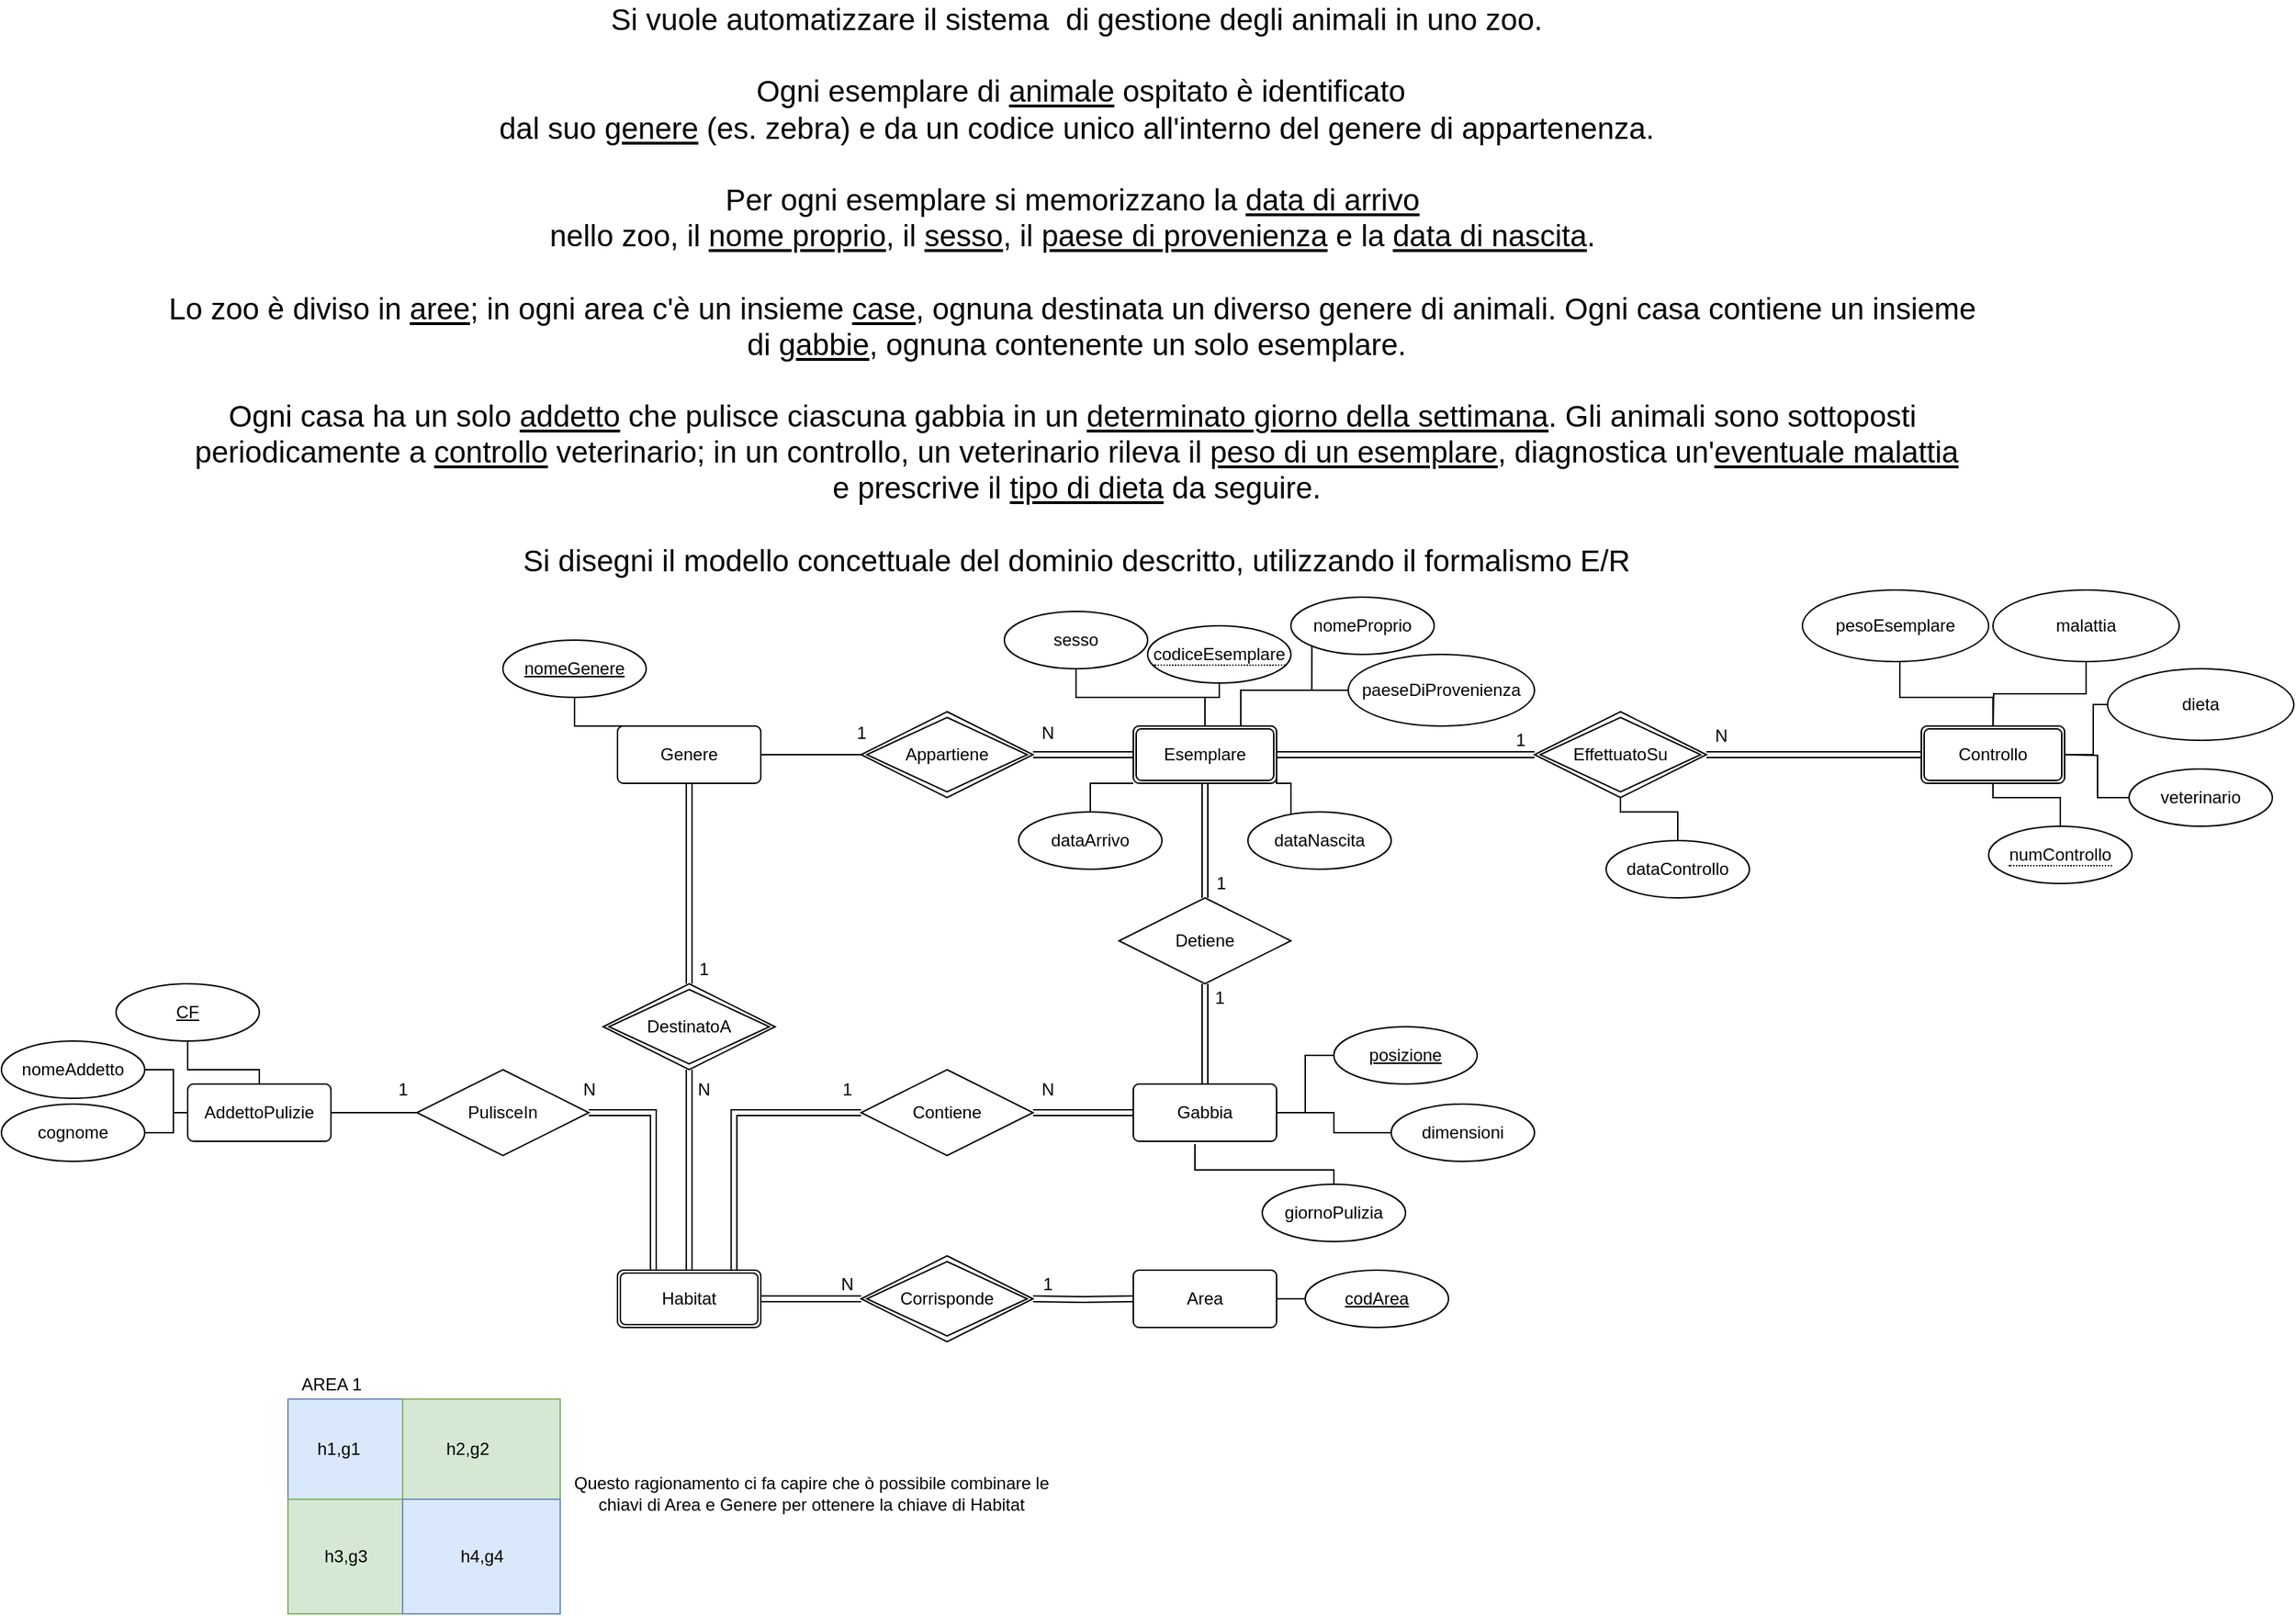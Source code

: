<mxfile version="13.0.1" type="device"><diagram id="q0JTB-GfVeCKMsjpY5aI" name="Page-1"><mxGraphModel dx="946" dy="1640" grid="1" gridSize="10" guides="1" tooltips="1" connect="1" arrows="1" fold="1" page="1" pageScale="1" pageWidth="1091" pageHeight="1011" math="0" shadow="0"><root><mxCell id="0"/><mxCell id="1" parent="0"/><mxCell id="TRV-0-cWPBI3vSq-Ukxo-1" value="&lt;span style=&quot;font-size: 21px&quot;&gt;Si vuole automatizzare il sistema&amp;nbsp; di gestione degli animali in uno zoo.&lt;br&gt;&lt;br&gt;&amp;nbsp;Ogni esemplare di &lt;u&gt;animale&lt;/u&gt; ospitato è identificato&lt;br&gt;dal suo &lt;u&gt;genere&lt;/u&gt; (es. zebra) e da un codice unico all'interno del genere di appartenenza. &lt;br&gt;&lt;br&gt;Per ogni esemplare si memorizzano la &lt;u&gt;data di arrivo&lt;/u&gt;&amp;nbsp;&lt;br&gt;nello zoo, il &lt;u&gt;nome proprio&lt;/u&gt;, il &lt;u&gt;sesso&lt;/u&gt;, il &lt;u&gt;paese di provenienza&lt;/u&gt; e la &lt;u&gt;data di nascita&lt;/u&gt;.&amp;nbsp;&lt;br&gt;&lt;br&gt;Lo zoo è diviso in &lt;u&gt;aree&lt;/u&gt;; in ogni area c'è un insieme &lt;u&gt;case&lt;/u&gt;, ognuna destinata un diverso genere di animali. Ogni casa contiene un insieme&amp;nbsp;&lt;br&gt;di &lt;u&gt;gabbie&lt;/u&gt;, ognuna contenente un solo esemplare.&lt;br&gt;&lt;br&gt;Ogni casa ha un solo &lt;u&gt;addetto&lt;/u&gt; che pulisce ciascuna gabbia in un &lt;u&gt;determinato giorno della settimana&lt;/u&gt;. Gli animali sono sottoposti&amp;nbsp;&lt;br&gt;periodicamente a &lt;u&gt;controllo&lt;/u&gt; veterinario; in un controllo, un veterinario rileva il &lt;u&gt;peso di un esemplare&lt;/u&gt;, diagnostica un'&lt;u&gt;eventuale malattia&lt;/u&gt;&lt;br&gt;e prescrive il &lt;u&gt;tipo di dieta&lt;/u&gt; da seguire.&lt;br&gt;&lt;br&gt;Si disegni il modello concettuale del dominio descritto, utilizzando il formalismo E/R&lt;br&gt;&lt;/span&gt;" style="text;html=1;align=center;verticalAlign=middle;resizable=0;points=[];autosize=1;" parent="1" vertex="1"><mxGeometry x="360" y="35" width="1280" height="280" as="geometry"/></mxCell><mxCell id="2EuzCv6jawHInFEN8cXj-135" style="edgeStyle=orthogonalEdgeStyle;rounded=0;orthogonalLoop=1;jettySize=auto;html=1;entryX=0.5;entryY=1;entryDx=0;entryDy=0;endArrow=none;endFill=0;" edge="1" parent="1" source="2EuzCv6jawHInFEN8cXj-121" target="2EuzCv6jawHInFEN8cXj-133"><mxGeometry relative="1" as="geometry"/></mxCell><mxCell id="2EuzCv6jawHInFEN8cXj-136" style="edgeStyle=orthogonalEdgeStyle;rounded=0;orthogonalLoop=1;jettySize=auto;html=1;endArrow=none;endFill=0;" edge="1" parent="1" source="2EuzCv6jawHInFEN8cXj-121" target="2EuzCv6jawHInFEN8cXj-130"><mxGeometry relative="1" as="geometry"/></mxCell><mxCell id="2EuzCv6jawHInFEN8cXj-137" style="edgeStyle=orthogonalEdgeStyle;rounded=0;orthogonalLoop=1;jettySize=auto;html=1;entryX=0;entryY=0.5;entryDx=0;entryDy=0;endArrow=none;endFill=0;exitX=0.75;exitY=0;exitDx=0;exitDy=0;" edge="1" parent="1" source="2EuzCv6jawHInFEN8cXj-121" target="2EuzCv6jawHInFEN8cXj-131"><mxGeometry relative="1" as="geometry"/></mxCell><mxCell id="2EuzCv6jawHInFEN8cXj-138" style="edgeStyle=orthogonalEdgeStyle;rounded=0;orthogonalLoop=1;jettySize=auto;html=1;entryX=0;entryY=1;entryDx=0;entryDy=0;endArrow=none;endFill=0;exitX=0.75;exitY=0;exitDx=0;exitDy=0;" edge="1" parent="1" source="2EuzCv6jawHInFEN8cXj-121" target="2EuzCv6jawHInFEN8cXj-132"><mxGeometry relative="1" as="geometry"/></mxCell><mxCell id="2EuzCv6jawHInFEN8cXj-139" style="edgeStyle=orthogonalEdgeStyle;rounded=0;orthogonalLoop=1;jettySize=auto;html=1;entryX=0.5;entryY=0;entryDx=0;entryDy=0;endArrow=none;endFill=0;exitX=1;exitY=0.75;exitDx=0;exitDy=0;" edge="1" parent="1" source="2EuzCv6jawHInFEN8cXj-121" target="2EuzCv6jawHInFEN8cXj-134"><mxGeometry relative="1" as="geometry"><Array as="points"><mxPoint x="1140" y="520"/><mxPoint x="1150" y="520"/><mxPoint x="1150" y="546"/><mxPoint x="1170" y="546"/></Array></mxGeometry></mxCell><mxCell id="2EuzCv6jawHInFEN8cXj-203" style="edgeStyle=orthogonalEdgeStyle;rounded=0;orthogonalLoop=1;jettySize=auto;html=1;endArrow=none;endFill=0;shape=link;" edge="1" parent="1" source="2EuzCv6jawHInFEN8cXj-121"><mxGeometry relative="1" as="geometry"><mxPoint x="1320" y="500" as="targetPoint"/></mxGeometry></mxCell><mxCell id="2EuzCv6jawHInFEN8cXj-121" value="Esemplare" style="shape=ext;double=1;rounded=1;arcSize=10;whiteSpace=wrap;html=1;align=center;" vertex="1" parent="1"><mxGeometry x="1040" y="480" width="100" height="40" as="geometry"/></mxCell><mxCell id="2EuzCv6jawHInFEN8cXj-127" style="edgeStyle=orthogonalEdgeStyle;rounded=0;orthogonalLoop=1;jettySize=auto;html=1;entryX=0;entryY=0.5;entryDx=0;entryDy=0;endArrow=none;endFill=0;" edge="1" parent="1" source="2EuzCv6jawHInFEN8cXj-123" target="2EuzCv6jawHInFEN8cXj-126"><mxGeometry relative="1" as="geometry"/></mxCell><mxCell id="2EuzCv6jawHInFEN8cXj-123" value="Genere" style="rounded=1;arcSize=10;whiteSpace=wrap;html=1;align=center;" vertex="1" parent="1"><mxGeometry x="680" y="480" width="100" height="40" as="geometry"/></mxCell><mxCell id="2EuzCv6jawHInFEN8cXj-125" style="edgeStyle=orthogonalEdgeStyle;rounded=0;orthogonalLoop=1;jettySize=auto;html=1;entryX=0.25;entryY=0;entryDx=0;entryDy=0;endArrow=none;endFill=0;" edge="1" parent="1" source="2EuzCv6jawHInFEN8cXj-124" target="2EuzCv6jawHInFEN8cXj-123"><mxGeometry relative="1" as="geometry"/></mxCell><mxCell id="2EuzCv6jawHInFEN8cXj-124" value="nomeGenere" style="ellipse;whiteSpace=wrap;html=1;align=center;fontStyle=4;" vertex="1" parent="1"><mxGeometry x="600" y="420" width="100" height="40" as="geometry"/></mxCell><mxCell id="2EuzCv6jawHInFEN8cXj-128" style="edgeStyle=orthogonalEdgeStyle;rounded=0;orthogonalLoop=1;jettySize=auto;html=1;entryX=0;entryY=0.5;entryDx=0;entryDy=0;endArrow=none;endFill=0;shape=link;" edge="1" parent="1" source="2EuzCv6jawHInFEN8cXj-126" target="2EuzCv6jawHInFEN8cXj-121"><mxGeometry relative="1" as="geometry"/></mxCell><mxCell id="2EuzCv6jawHInFEN8cXj-126" value="Appartiene" style="shape=rhombus;double=1;perimeter=rhombusPerimeter;whiteSpace=wrap;html=1;align=center;" vertex="1" parent="1"><mxGeometry x="850" y="470" width="120" height="60" as="geometry"/></mxCell><mxCell id="2EuzCv6jawHInFEN8cXj-130" value="&lt;span style=&quot;border-bottom: 1px dotted&quot;&gt;codiceEsemplare&lt;br&gt;&lt;/span&gt;" style="ellipse;whiteSpace=wrap;html=1;align=center;" vertex="1" parent="1"><mxGeometry x="1050" y="410" width="100" height="40" as="geometry"/></mxCell><mxCell id="2EuzCv6jawHInFEN8cXj-131" value="paeseDiProvenienza" style="ellipse;whiteSpace=wrap;html=1;align=center;" vertex="1" parent="1"><mxGeometry x="1190" y="430" width="130" height="50" as="geometry"/></mxCell><mxCell id="2EuzCv6jawHInFEN8cXj-132" value="nomeProprio" style="ellipse;whiteSpace=wrap;html=1;align=center;" vertex="1" parent="1"><mxGeometry x="1150" y="390" width="100" height="40" as="geometry"/></mxCell><mxCell id="2EuzCv6jawHInFEN8cXj-133" value="sesso" style="ellipse;whiteSpace=wrap;html=1;align=center;" vertex="1" parent="1"><mxGeometry x="950" y="400" width="100" height="40" as="geometry"/></mxCell><mxCell id="2EuzCv6jawHInFEN8cXj-134" value="dataNascita" style="ellipse;whiteSpace=wrap;html=1;align=center;" vertex="1" parent="1"><mxGeometry x="1120" y="540" width="100" height="40" as="geometry"/></mxCell><mxCell id="2EuzCv6jawHInFEN8cXj-148" style="edgeStyle=orthogonalEdgeStyle;rounded=0;orthogonalLoop=1;jettySize=auto;html=1;entryX=0;entryY=0.5;entryDx=0;entryDy=0;endArrow=none;endFill=0;" edge="1" parent="1" source="2EuzCv6jawHInFEN8cXj-140" target="2EuzCv6jawHInFEN8cXj-147"><mxGeometry relative="1" as="geometry"/></mxCell><mxCell id="2EuzCv6jawHInFEN8cXj-140" value="Area" style="rounded=1;arcSize=10;whiteSpace=wrap;html=1;align=center;" vertex="1" parent="1"><mxGeometry x="1040" y="860" width="100" height="40" as="geometry"/></mxCell><mxCell id="2EuzCv6jawHInFEN8cXj-141" value="N" style="text;html=1;align=center;verticalAlign=middle;resizable=0;points=[];autosize=1;" vertex="1" parent="1"><mxGeometry x="970" y="475" width="20" height="20" as="geometry"/></mxCell><mxCell id="2EuzCv6jawHInFEN8cXj-142" value="1" style="text;html=1;align=center;verticalAlign=middle;resizable=0;points=[];autosize=1;" vertex="1" parent="1"><mxGeometry x="840" y="475" width="20" height="20" as="geometry"/></mxCell><mxCell id="2EuzCv6jawHInFEN8cXj-170" style="edgeStyle=orthogonalEdgeStyle;rounded=0;orthogonalLoop=1;jettySize=auto;html=1;entryX=1;entryY=0.5;entryDx=0;entryDy=0;endArrow=none;endFill=0;shape=link;" edge="1" parent="1" source="2EuzCv6jawHInFEN8cXj-146" target="2EuzCv6jawHInFEN8cXj-167"><mxGeometry relative="1" as="geometry"/></mxCell><mxCell id="2EuzCv6jawHInFEN8cXj-146" value="Gabbia" style="rounded=1;arcSize=10;whiteSpace=wrap;html=1;align=center;" vertex="1" parent="1"><mxGeometry x="1040" y="730" width="100" height="40" as="geometry"/></mxCell><mxCell id="2EuzCv6jawHInFEN8cXj-147" value="codArea" style="ellipse;whiteSpace=wrap;html=1;align=center;fontStyle=4;" vertex="1" parent="1"><mxGeometry x="1160" y="860" width="100" height="40" as="geometry"/></mxCell><mxCell id="2EuzCv6jawHInFEN8cXj-150" style="edgeStyle=orthogonalEdgeStyle;rounded=0;orthogonalLoop=1;jettySize=auto;html=1;entryX=0;entryY=0.5;entryDx=0;entryDy=0;endArrow=none;endFill=0;shape=link;" edge="1" parent="1" target="2EuzCv6jawHInFEN8cXj-140"><mxGeometry relative="1" as="geometry"><mxPoint x="970" y="880" as="sourcePoint"/></mxGeometry></mxCell><mxCell id="2EuzCv6jawHInFEN8cXj-151" style="edgeStyle=orthogonalEdgeStyle;rounded=0;orthogonalLoop=1;jettySize=auto;html=1;endArrow=none;endFill=0;shape=link;" edge="1" parent="1"><mxGeometry relative="1" as="geometry"><mxPoint x="850" y="880" as="sourcePoint"/><mxPoint x="770" y="880" as="targetPoint"/></mxGeometry></mxCell><mxCell id="2EuzCv6jawHInFEN8cXj-152" value="N" style="text;html=1;align=center;verticalAlign=middle;resizable=0;points=[];autosize=1;" vertex="1" parent="1"><mxGeometry x="830" y="860" width="20" height="20" as="geometry"/></mxCell><mxCell id="2EuzCv6jawHInFEN8cXj-153" value="1" style="text;html=1;align=center;verticalAlign=middle;resizable=0;points=[];autosize=1;" vertex="1" parent="1"><mxGeometry x="970" y="860" width="20" height="20" as="geometry"/></mxCell><mxCell id="2EuzCv6jawHInFEN8cXj-156" value="Corrisponde" style="shape=rhombus;double=1;perimeter=rhombusPerimeter;whiteSpace=wrap;html=1;align=center;" vertex="1" parent="1"><mxGeometry x="850" y="850" width="120" height="60" as="geometry"/></mxCell><mxCell id="2EuzCv6jawHInFEN8cXj-159" value="Habitat" style="shape=ext;double=1;rounded=1;arcSize=10;whiteSpace=wrap;html=1;align=center;" vertex="1" parent="1"><mxGeometry x="680" y="860" width="100" height="40" as="geometry"/></mxCell><mxCell id="2EuzCv6jawHInFEN8cXj-163" style="edgeStyle=orthogonalEdgeStyle;rounded=0;orthogonalLoop=1;jettySize=auto;html=1;entryX=0.5;entryY=1;entryDx=0;entryDy=0;endArrow=none;endFill=0;shape=link;" edge="1" parent="1" source="2EuzCv6jawHInFEN8cXj-162" target="2EuzCv6jawHInFEN8cXj-123"><mxGeometry relative="1" as="geometry"/></mxCell><mxCell id="2EuzCv6jawHInFEN8cXj-164" style="edgeStyle=orthogonalEdgeStyle;rounded=0;orthogonalLoop=1;jettySize=auto;html=1;entryX=0.5;entryY=0;entryDx=0;entryDy=0;endArrow=none;endFill=0;shape=link;" edge="1" parent="1" source="2EuzCv6jawHInFEN8cXj-162" target="2EuzCv6jawHInFEN8cXj-159"><mxGeometry relative="1" as="geometry"/></mxCell><mxCell id="2EuzCv6jawHInFEN8cXj-162" value="DestinatoA" style="double=1;shape=rhombus;perimeter=rhombusPerimeter;whiteSpace=wrap;html=1;align=center;" vertex="1" parent="1"><mxGeometry x="670" y="660" width="120" height="60" as="geometry"/></mxCell><mxCell id="2EuzCv6jawHInFEN8cXj-165" value="1" style="text;html=1;align=center;verticalAlign=middle;resizable=0;points=[];autosize=1;" vertex="1" parent="1"><mxGeometry x="730" y="640" width="20" height="20" as="geometry"/></mxCell><mxCell id="2EuzCv6jawHInFEN8cXj-166" value="N" style="text;html=1;align=center;verticalAlign=middle;resizable=0;points=[];autosize=1;" vertex="1" parent="1"><mxGeometry x="730" y="724" width="20" height="20" as="geometry"/></mxCell><mxCell id="2EuzCv6jawHInFEN8cXj-171" style="edgeStyle=orthogonalEdgeStyle;rounded=0;orthogonalLoop=1;jettySize=auto;html=1;entryX=0.813;entryY=0.007;entryDx=0;entryDy=0;entryPerimeter=0;endArrow=none;endFill=0;shape=link;" edge="1" parent="1" source="2EuzCv6jawHInFEN8cXj-167" target="2EuzCv6jawHInFEN8cXj-159"><mxGeometry relative="1" as="geometry"/></mxCell><mxCell id="2EuzCv6jawHInFEN8cXj-167" value="Contiene" style="shape=rhombus;perimeter=rhombusPerimeter;whiteSpace=wrap;html=1;align=center;" vertex="1" parent="1"><mxGeometry x="850" y="720" width="120" height="60" as="geometry"/></mxCell><mxCell id="2EuzCv6jawHInFEN8cXj-172" value="N" style="text;html=1;align=center;verticalAlign=middle;resizable=0;points=[];autosize=1;" vertex="1" parent="1"><mxGeometry x="970" y="724" width="20" height="20" as="geometry"/></mxCell><mxCell id="2EuzCv6jawHInFEN8cXj-173" value="1" style="text;html=1;align=center;verticalAlign=middle;resizable=0;points=[];autosize=1;" vertex="1" parent="1"><mxGeometry x="830" y="724" width="20" height="20" as="geometry"/></mxCell><mxCell id="2EuzCv6jawHInFEN8cXj-177" style="edgeStyle=orthogonalEdgeStyle;rounded=0;orthogonalLoop=1;jettySize=auto;html=1;entryX=0.5;entryY=0;entryDx=0;entryDy=0;endArrow=none;endFill=0;shape=link;" edge="1" parent="1" source="2EuzCv6jawHInFEN8cXj-174" target="2EuzCv6jawHInFEN8cXj-146"><mxGeometry relative="1" as="geometry"/></mxCell><mxCell id="2EuzCv6jawHInFEN8cXj-178" style="edgeStyle=orthogonalEdgeStyle;rounded=0;orthogonalLoop=1;jettySize=auto;html=1;entryX=0.5;entryY=1;entryDx=0;entryDy=0;endArrow=none;endFill=0;shape=link;" edge="1" parent="1" source="2EuzCv6jawHInFEN8cXj-174" target="2EuzCv6jawHInFEN8cXj-121"><mxGeometry relative="1" as="geometry"/></mxCell><mxCell id="2EuzCv6jawHInFEN8cXj-174" value="Detiene" style="shape=rhombus;perimeter=rhombusPerimeter;whiteSpace=wrap;html=1;align=center;" vertex="1" parent="1"><mxGeometry x="1030" y="600" width="120" height="60" as="geometry"/></mxCell><mxCell id="2EuzCv6jawHInFEN8cXj-180" style="edgeStyle=orthogonalEdgeStyle;rounded=0;orthogonalLoop=1;jettySize=auto;html=1;entryX=1;entryY=0.5;entryDx=0;entryDy=0;endArrow=none;endFill=0;" edge="1" parent="1" source="2EuzCv6jawHInFEN8cXj-179" target="2EuzCv6jawHInFEN8cXj-146"><mxGeometry relative="1" as="geometry"/></mxCell><mxCell id="2EuzCv6jawHInFEN8cXj-179" value="posizione" style="ellipse;whiteSpace=wrap;html=1;align=center;fontStyle=4;" vertex="1" parent="1"><mxGeometry x="1180" y="690" width="100" height="40" as="geometry"/></mxCell><mxCell id="2EuzCv6jawHInFEN8cXj-182" style="edgeStyle=orthogonalEdgeStyle;rounded=0;orthogonalLoop=1;jettySize=auto;html=1;entryX=1;entryY=0.5;entryDx=0;entryDy=0;endArrow=none;endFill=0;" edge="1" parent="1" source="2EuzCv6jawHInFEN8cXj-181" target="2EuzCv6jawHInFEN8cXj-146"><mxGeometry relative="1" as="geometry"/></mxCell><mxCell id="2EuzCv6jawHInFEN8cXj-181" value="dimensioni" style="ellipse;whiteSpace=wrap;html=1;align=center;" vertex="1" parent="1"><mxGeometry x="1220" y="744" width="100" height="40" as="geometry"/></mxCell><mxCell id="2EuzCv6jawHInFEN8cXj-188" value="AddettoPulizie" style="rounded=1;arcSize=10;whiteSpace=wrap;html=1;align=center;" vertex="1" parent="1"><mxGeometry x="380" y="730" width="100" height="40" as="geometry"/></mxCell><mxCell id="2EuzCv6jawHInFEN8cXj-190" style="edgeStyle=orthogonalEdgeStyle;rounded=0;orthogonalLoop=1;jettySize=auto;html=1;endArrow=none;endFill=0;" edge="1" parent="1" source="2EuzCv6jawHInFEN8cXj-189" target="2EuzCv6jawHInFEN8cXj-188"><mxGeometry relative="1" as="geometry"/></mxCell><mxCell id="2EuzCv6jawHInFEN8cXj-191" style="edgeStyle=orthogonalEdgeStyle;rounded=0;orthogonalLoop=1;jettySize=auto;html=1;entryX=0.25;entryY=0;entryDx=0;entryDy=0;endArrow=none;endFill=0;shape=link;" edge="1" parent="1" source="2EuzCv6jawHInFEN8cXj-189" target="2EuzCv6jawHInFEN8cXj-159"><mxGeometry relative="1" as="geometry"/></mxCell><mxCell id="2EuzCv6jawHInFEN8cXj-189" value="PulisceIn" style="shape=rhombus;perimeter=rhombusPerimeter;whiteSpace=wrap;html=1;align=center;" vertex="1" parent="1"><mxGeometry x="540" y="720" width="120" height="60" as="geometry"/></mxCell><mxCell id="2EuzCv6jawHInFEN8cXj-193" style="edgeStyle=orthogonalEdgeStyle;rounded=0;orthogonalLoop=1;jettySize=auto;html=1;entryX=0.5;entryY=0;entryDx=0;entryDy=0;endArrow=none;endFill=0;" edge="1" parent="1" source="2EuzCv6jawHInFEN8cXj-192" target="2EuzCv6jawHInFEN8cXj-188"><mxGeometry relative="1" as="geometry"/></mxCell><mxCell id="2EuzCv6jawHInFEN8cXj-192" value="CF" style="ellipse;whiteSpace=wrap;html=1;align=center;fontStyle=4;" vertex="1" parent="1"><mxGeometry x="330" y="660" width="100" height="40" as="geometry"/></mxCell><mxCell id="2EuzCv6jawHInFEN8cXj-195" style="edgeStyle=orthogonalEdgeStyle;rounded=0;orthogonalLoop=1;jettySize=auto;html=1;entryX=0;entryY=0.5;entryDx=0;entryDy=0;endArrow=none;endFill=0;" edge="1" parent="1" source="2EuzCv6jawHInFEN8cXj-194" target="2EuzCv6jawHInFEN8cXj-188"><mxGeometry relative="1" as="geometry"/></mxCell><mxCell id="2EuzCv6jawHInFEN8cXj-194" value="nomeAddetto" style="ellipse;whiteSpace=wrap;html=1;align=center;" vertex="1" parent="1"><mxGeometry x="250" y="700" width="100" height="40" as="geometry"/></mxCell><mxCell id="2EuzCv6jawHInFEN8cXj-197" style="edgeStyle=orthogonalEdgeStyle;rounded=0;orthogonalLoop=1;jettySize=auto;html=1;entryX=0;entryY=0.5;entryDx=0;entryDy=0;endArrow=none;endFill=0;" edge="1" parent="1" source="2EuzCv6jawHInFEN8cXj-196" target="2EuzCv6jawHInFEN8cXj-188"><mxGeometry relative="1" as="geometry"/></mxCell><mxCell id="2EuzCv6jawHInFEN8cXj-196" value="cognome" style="ellipse;whiteSpace=wrap;html=1;align=center;" vertex="1" parent="1"><mxGeometry x="250" y="744" width="100" height="40" as="geometry"/></mxCell><mxCell id="2EuzCv6jawHInFEN8cXj-198" value="1" style="text;html=1;align=center;verticalAlign=middle;resizable=0;points=[];autosize=1;" vertex="1" parent="1"><mxGeometry x="520" y="724" width="20" height="20" as="geometry"/></mxCell><mxCell id="2EuzCv6jawHInFEN8cXj-199" value="N" style="text;html=1;align=center;verticalAlign=middle;resizable=0;points=[];autosize=1;" vertex="1" parent="1"><mxGeometry x="650" y="724" width="20" height="20" as="geometry"/></mxCell><mxCell id="2EuzCv6jawHInFEN8cXj-213" style="edgeStyle=orthogonalEdgeStyle;rounded=0;orthogonalLoop=1;jettySize=auto;html=1;entryX=0;entryY=0.5;entryDx=0;entryDy=0;endArrow=none;endFill=0;" edge="1" parent="1" target="2EuzCv6jawHInFEN8cXj-212"><mxGeometry relative="1" as="geometry"><mxPoint x="1690" y="500" as="sourcePoint"/></mxGeometry></mxCell><mxCell id="2EuzCv6jawHInFEN8cXj-214" style="edgeStyle=orthogonalEdgeStyle;rounded=0;orthogonalLoop=1;jettySize=auto;html=1;entryX=0;entryY=0.5;entryDx=0;entryDy=0;endArrow=none;endFill=0;" edge="1" parent="1" target="2EuzCv6jawHInFEN8cXj-211"><mxGeometry relative="1" as="geometry"><mxPoint x="1690" y="500" as="sourcePoint"/><Array as="points"><mxPoint x="1710" y="500"/><mxPoint x="1710" y="465"/></Array></mxGeometry></mxCell><mxCell id="2EuzCv6jawHInFEN8cXj-215" style="edgeStyle=orthogonalEdgeStyle;rounded=0;orthogonalLoop=1;jettySize=auto;html=1;endArrow=none;endFill=0;" edge="1" parent="1" target="2EuzCv6jawHInFEN8cXj-209"><mxGeometry relative="1" as="geometry"><mxPoint x="1640.043" y="480" as="sourcePoint"/><Array as="points"><mxPoint x="1640" y="460"/><mxPoint x="1575" y="460"/></Array></mxGeometry></mxCell><mxCell id="2EuzCv6jawHInFEN8cXj-216" style="edgeStyle=orthogonalEdgeStyle;rounded=0;orthogonalLoop=1;jettySize=auto;html=1;endArrow=none;endFill=0;" edge="1" parent="1" target="2EuzCv6jawHInFEN8cXj-210"><mxGeometry relative="1" as="geometry"><mxPoint x="1640.043" y="480" as="sourcePoint"/></mxGeometry></mxCell><mxCell id="2EuzCv6jawHInFEN8cXj-206" style="edgeStyle=orthogonalEdgeStyle;rounded=0;orthogonalLoop=1;jettySize=auto;html=1;entryX=0;entryY=0.5;entryDx=0;entryDy=0;endArrow=none;endFill=0;shape=link;" edge="1" parent="1"><mxGeometry relative="1" as="geometry"><mxPoint x="1440" y="500" as="sourcePoint"/><mxPoint x="1590" y="500" as="targetPoint"/></mxGeometry></mxCell><mxCell id="2EuzCv6jawHInFEN8cXj-207" value="1" style="text;html=1;align=center;verticalAlign=middle;resizable=0;points=[];autosize=1;" vertex="1" parent="1"><mxGeometry x="1300" y="480" width="20" height="20" as="geometry"/></mxCell><mxCell id="2EuzCv6jawHInFEN8cXj-208" value="N" style="text;html=1;align=center;verticalAlign=middle;resizable=0;points=[];autosize=1;" vertex="1" parent="1"><mxGeometry x="1440" y="477" width="20" height="20" as="geometry"/></mxCell><mxCell id="2EuzCv6jawHInFEN8cXj-209" value="pesoEsemplare" style="ellipse;whiteSpace=wrap;html=1;align=center;" vertex="1" parent="1"><mxGeometry x="1507" y="385" width="130" height="50" as="geometry"/></mxCell><mxCell id="2EuzCv6jawHInFEN8cXj-210" value="malattia" style="ellipse;whiteSpace=wrap;html=1;align=center;" vertex="1" parent="1"><mxGeometry x="1640" y="385" width="130" height="50" as="geometry"/></mxCell><mxCell id="2EuzCv6jawHInFEN8cXj-211" value="dieta" style="ellipse;whiteSpace=wrap;html=1;align=center;" vertex="1" parent="1"><mxGeometry x="1720" y="440" width="130" height="50" as="geometry"/></mxCell><mxCell id="2EuzCv6jawHInFEN8cXj-212" value="veterinario" style="ellipse;whiteSpace=wrap;html=1;align=center;" vertex="1" parent="1"><mxGeometry x="1735" y="510" width="100" height="40" as="geometry"/></mxCell><mxCell id="2EuzCv6jawHInFEN8cXj-217" value="EffettuatoSu" style="shape=rhombus;double=1;perimeter=rhombusPerimeter;whiteSpace=wrap;html=1;align=center;" vertex="1" parent="1"><mxGeometry x="1320" y="470" width="120" height="60" as="geometry"/></mxCell><mxCell id="2EuzCv6jawHInFEN8cXj-218" value="Controllo" style="shape=ext;double=1;rounded=1;arcSize=10;whiteSpace=wrap;html=1;align=center;" vertex="1" parent="1"><mxGeometry x="1590" y="480" width="100" height="40" as="geometry"/></mxCell><mxCell id="2EuzCv6jawHInFEN8cXj-220" style="edgeStyle=orthogonalEdgeStyle;rounded=0;orthogonalLoop=1;jettySize=auto;html=1;entryX=0.5;entryY=1;entryDx=0;entryDy=0;endArrow=none;endFill=0;" edge="1" parent="1" source="2EuzCv6jawHInFEN8cXj-219" target="2EuzCv6jawHInFEN8cXj-218"><mxGeometry relative="1" as="geometry"/></mxCell><mxCell id="2EuzCv6jawHInFEN8cXj-219" value="&lt;span style=&quot;border-bottom: 1px dotted&quot;&gt;numControllo&lt;/span&gt;" style="ellipse;whiteSpace=wrap;html=1;align=center;" vertex="1" parent="1"><mxGeometry x="1637" y="550" width="100" height="40" as="geometry"/></mxCell><mxCell id="2EuzCv6jawHInFEN8cXj-223" style="edgeStyle=orthogonalEdgeStyle;rounded=0;orthogonalLoop=1;jettySize=auto;html=1;endArrow=none;endFill=0;" edge="1" parent="1" source="2EuzCv6jawHInFEN8cXj-222" target="2EuzCv6jawHInFEN8cXj-217"><mxGeometry relative="1" as="geometry"/></mxCell><mxCell id="2EuzCv6jawHInFEN8cXj-222" value="dataControllo" style="ellipse;whiteSpace=wrap;html=1;align=center;" vertex="1" parent="1"><mxGeometry x="1370" y="560" width="100" height="40" as="geometry"/></mxCell><mxCell id="2EuzCv6jawHInFEN8cXj-225" style="edgeStyle=orthogonalEdgeStyle;rounded=0;orthogonalLoop=1;jettySize=auto;html=1;entryX=0;entryY=1;entryDx=0;entryDy=0;endArrow=none;endFill=0;" edge="1" parent="1" source="2EuzCv6jawHInFEN8cXj-224" target="2EuzCv6jawHInFEN8cXj-121"><mxGeometry relative="1" as="geometry"/></mxCell><mxCell id="2EuzCv6jawHInFEN8cXj-224" value="dataArrivo" style="ellipse;whiteSpace=wrap;html=1;align=center;" vertex="1" parent="1"><mxGeometry x="960" y="540" width="100" height="40" as="geometry"/></mxCell><mxCell id="2EuzCv6jawHInFEN8cXj-226" style="edgeStyle=orthogonalEdgeStyle;rounded=0;orthogonalLoop=1;jettySize=auto;html=1;entryX=1;entryY=1;entryDx=0;entryDy=0;endArrow=none;endFill=0;" edge="1" parent="1" target="2EuzCv6jawHInFEN8cXj-121"><mxGeometry relative="1" as="geometry"><mxPoint x="1140" y="520" as="sourcePoint"/></mxGeometry></mxCell><mxCell id="2EuzCv6jawHInFEN8cXj-229" value="" style="verticalLabelPosition=bottom;verticalAlign=top;html=1;shape=mxgraph.basic.rect;fillColor2=none;strokeWidth=1;size=20;indent=5;fillColor=#ffe6cc;strokeColor=#d79b00;" vertex="1" parent="1"><mxGeometry x="450" y="950" width="190" height="150" as="geometry"/></mxCell><mxCell id="2EuzCv6jawHInFEN8cXj-230" value="" style="verticalLabelPosition=bottom;verticalAlign=top;html=1;shape=mxgraph.basic.rect;fillColor2=none;strokeWidth=1;size=20;indent=5;fillColor=#dae8fc;strokeColor=#6c8ebf;" vertex="1" parent="1"><mxGeometry x="450" y="950" width="80" height="70" as="geometry"/></mxCell><mxCell id="2EuzCv6jawHInFEN8cXj-231" value="" style="verticalLabelPosition=bottom;verticalAlign=top;html=1;shape=mxgraph.basic.rect;fillColor2=none;strokeWidth=1;size=20;indent=5;fillColor=#d5e8d4;strokeColor=#82b366;" vertex="1" parent="1"><mxGeometry x="530" y="950" width="110" height="70" as="geometry"/></mxCell><mxCell id="2EuzCv6jawHInFEN8cXj-232" value="" style="verticalLabelPosition=bottom;verticalAlign=top;html=1;shape=mxgraph.basic.rect;fillColor2=none;strokeWidth=1;size=20;indent=5;fillColor=#d5e8d4;strokeColor=#82b366;" vertex="1" parent="1"><mxGeometry x="450" y="1020" width="80" height="80" as="geometry"/></mxCell><mxCell id="2EuzCv6jawHInFEN8cXj-233" value="" style="verticalLabelPosition=bottom;verticalAlign=top;html=1;shape=mxgraph.basic.rect;fillColor2=none;strokeWidth=1;size=20;indent=5;fillColor=#dae8fc;strokeColor=#6c8ebf;" vertex="1" parent="1"><mxGeometry x="530" y="1020" width="110" height="80" as="geometry"/></mxCell><mxCell id="2EuzCv6jawHInFEN8cXj-234" value="h1,g1" style="text;html=1;align=center;verticalAlign=middle;resizable=0;points=[];autosize=1;" vertex="1" parent="1"><mxGeometry x="460" y="975" width="50" height="20" as="geometry"/></mxCell><mxCell id="2EuzCv6jawHInFEN8cXj-235" value="h2,g2" style="text;html=1;align=center;verticalAlign=middle;resizable=0;points=[];autosize=1;" vertex="1" parent="1"><mxGeometry x="550" y="975" width="50" height="20" as="geometry"/></mxCell><mxCell id="2EuzCv6jawHInFEN8cXj-236" value="h3,g3" style="text;html=1;align=center;verticalAlign=middle;resizable=0;points=[];autosize=1;" vertex="1" parent="1"><mxGeometry x="465" y="1050" width="50" height="20" as="geometry"/></mxCell><mxCell id="2EuzCv6jawHInFEN8cXj-237" value="h4,g4" style="text;html=1;align=center;verticalAlign=middle;resizable=0;points=[];autosize=1;" vertex="1" parent="1"><mxGeometry x="560" y="1050" width="50" height="20" as="geometry"/></mxCell><mxCell id="2EuzCv6jawHInFEN8cXj-238" value="AREA 1" style="text;html=1;align=center;verticalAlign=middle;resizable=0;points=[];autosize=1;" vertex="1" parent="1"><mxGeometry x="450" y="930" width="60" height="20" as="geometry"/></mxCell><mxCell id="2EuzCv6jawHInFEN8cXj-240" value="Questo ragionamento ci fa capire che ò possibile combinare le &lt;br&gt;chiavi di Area e Genere per ottenere la chiave di Habitat" style="text;html=1;align=center;verticalAlign=middle;resizable=0;points=[];autosize=1;" vertex="1" parent="1"><mxGeometry x="640" y="1001" width="350" height="30" as="geometry"/></mxCell><mxCell id="2EuzCv6jawHInFEN8cXj-241" value="1" style="text;html=1;align=center;verticalAlign=middle;resizable=0;points=[];autosize=1;" vertex="1" parent="1"><mxGeometry x="1091" y="580" width="20" height="20" as="geometry"/></mxCell><mxCell id="2EuzCv6jawHInFEN8cXj-242" value="1" style="text;html=1;align=center;verticalAlign=middle;resizable=0;points=[];autosize=1;" vertex="1" parent="1"><mxGeometry x="1090" y="660" width="20" height="20" as="geometry"/></mxCell><mxCell id="2EuzCv6jawHInFEN8cXj-244" style="edgeStyle=orthogonalEdgeStyle;rounded=0;orthogonalLoop=1;jettySize=auto;html=1;entryX=0.43;entryY=1.05;entryDx=0;entryDy=0;entryPerimeter=0;endArrow=none;endFill=0;" edge="1" parent="1" source="2EuzCv6jawHInFEN8cXj-243" target="2EuzCv6jawHInFEN8cXj-146"><mxGeometry relative="1" as="geometry"><Array as="points"><mxPoint x="1180" y="790"/><mxPoint x="1083" y="790"/></Array></mxGeometry></mxCell><mxCell id="2EuzCv6jawHInFEN8cXj-243" value="giornoPulizia" style="ellipse;whiteSpace=wrap;html=1;align=center;" vertex="1" parent="1"><mxGeometry x="1130" y="800" width="100" height="40" as="geometry"/></mxCell></root></mxGraphModel></diagram></mxfile>